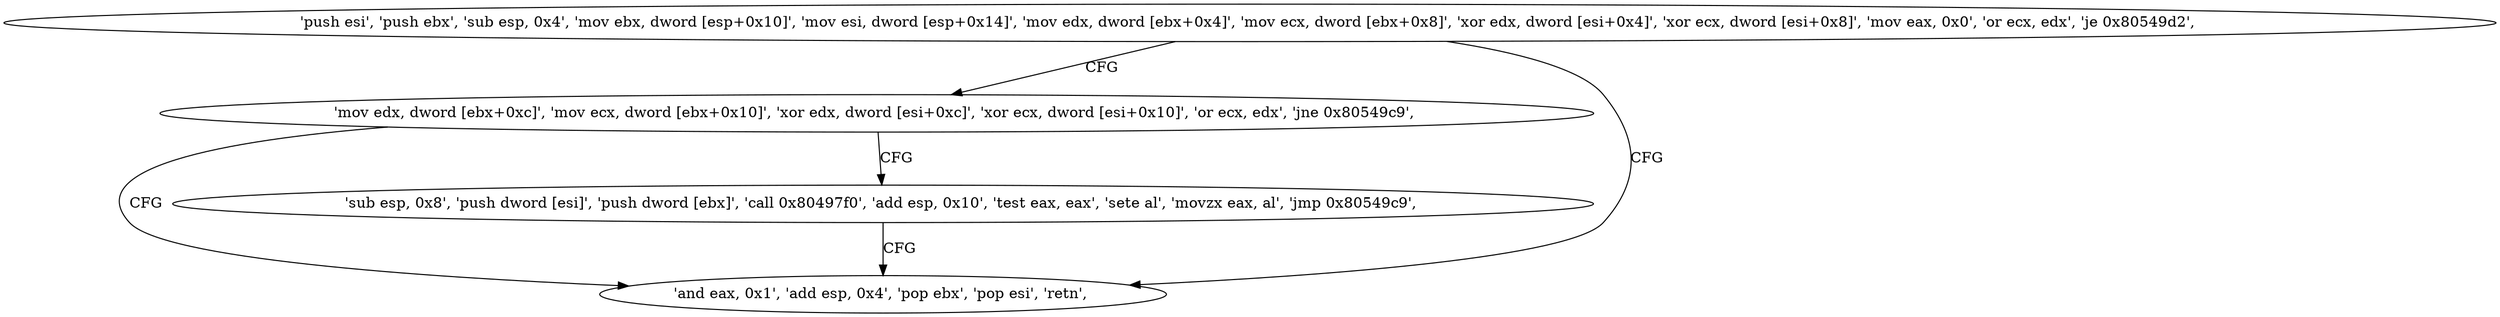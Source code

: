 digraph "func" {
"134564263" [label = "'push esi', 'push ebx', 'sub esp, 0x4', 'mov ebx, dword [esp+0x10]', 'mov esi, dword [esp+0x14]', 'mov edx, dword [ebx+0x4]', 'mov ecx, dword [ebx+0x8]', 'xor edx, dword [esi+0x4]', 'xor ecx, dword [esi+0x8]', 'mov eax, 0x0', 'or ecx, edx', 'je 0x80549d2', " ]
"134564306" [label = "'mov edx, dword [ebx+0xc]', 'mov ecx, dword [ebx+0x10]', 'xor edx, dword [esi+0xc]', 'xor ecx, dword [esi+0x10]', 'or ecx, edx', 'jne 0x80549c9', " ]
"134564297" [label = "'and eax, 0x1', 'add esp, 0x4', 'pop ebx', 'pop esi', 'retn', " ]
"134564322" [label = "'sub esp, 0x8', 'push dword [esi]', 'push dword [ebx]', 'call 0x80497f0', 'add esp, 0x10', 'test eax, eax', 'sete al', 'movzx eax, al', 'jmp 0x80549c9', " ]
"134564263" -> "134564306" [ label = "CFG" ]
"134564263" -> "134564297" [ label = "CFG" ]
"134564306" -> "134564297" [ label = "CFG" ]
"134564306" -> "134564322" [ label = "CFG" ]
"134564322" -> "134564297" [ label = "CFG" ]
}
